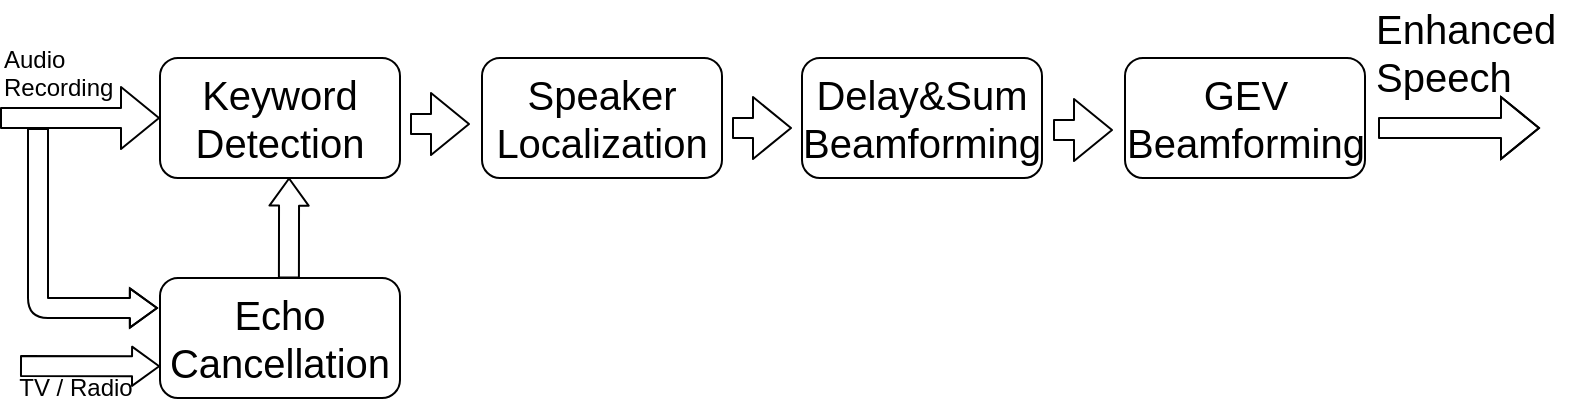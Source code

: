 <mxfile version="10.5.0" type="github"><diagram id="11hvVeXxNROUCZKkEtCG" name="Page-1"><mxGraphModel dx="892" dy="479" grid="1" gridSize="10" guides="1" tooltips="1" connect="1" arrows="1" fold="1" page="1" pageScale="1" pageWidth="1169" pageHeight="827" math="0" shadow="0"><root><mxCell id="0"/><mxCell id="1" parent="0"/><mxCell id="1UxN51Z8YoHTPrD4QQ8p-1" value="&lt;div style=&quot;font-size: 20px&quot;&gt;&lt;font style=&quot;font-size: 20px&quot;&gt;Speaker&lt;/font&gt;&lt;/div&gt;&lt;div style=&quot;font-size: 20px&quot;&gt;&lt;font style=&quot;font-size: 20px&quot;&gt;Localization&lt;br&gt;&lt;/font&gt;&lt;/div&gt;" style="rounded=1;whiteSpace=wrap;html=1;comic=0;" parent="1" vertex="1"><mxGeometry x="481" y="240" width="120" height="60" as="geometry"/></mxCell><mxCell id="1UxN51Z8YoHTPrD4QQ8p-2" value="&lt;div style=&quot;font-size: 20px&quot;&gt;&lt;font style=&quot;font-size: 20px&quot;&gt;Keyword&lt;/font&gt;&lt;/div&gt;&lt;div style=&quot;font-size: 20px&quot;&gt;&lt;font style=&quot;font-size: 20px&quot;&gt;Detection&lt;br&gt;&lt;/font&gt;&lt;/div&gt;" style="rounded=1;whiteSpace=wrap;html=1;comic=0;" parent="1" vertex="1"><mxGeometry x="320" y="240" width="120" height="60" as="geometry"/></mxCell><mxCell id="1UxN51Z8YoHTPrD4QQ8p-3" value="&lt;div style=&quot;font-size: 20px&quot;&gt;&lt;font style=&quot;font-size: 20px&quot;&gt;Delay&amp;amp;Sum&lt;/font&gt;&lt;/div&gt;&lt;div style=&quot;font-size: 20px&quot;&gt;&lt;font style=&quot;font-size: 20px&quot;&gt;Beamforming&lt;br&gt;&lt;/font&gt;&lt;/div&gt;" style="rounded=1;whiteSpace=wrap;html=1;comic=0;" parent="1" vertex="1"><mxGeometry x="641" y="240" width="120" height="60" as="geometry"/></mxCell><mxCell id="1UxN51Z8YoHTPrD4QQ8p-4" value="&lt;div style=&quot;font-size: 20px&quot;&gt;&lt;font style=&quot;font-size: 20px&quot;&gt;GEV&lt;/font&gt;&lt;/div&gt;&lt;div style=&quot;font-size: 20px&quot;&gt;&lt;font style=&quot;font-size: 20px&quot;&gt;Beamforming&lt;br&gt;&lt;/font&gt;&lt;/div&gt;" style="rounded=1;whiteSpace=wrap;html=1;comic=0;" parent="1" vertex="1"><mxGeometry x="802.5" y="240" width="120" height="60" as="geometry"/></mxCell><mxCell id="PGzzOG9i3HHekwMgvBpW-1" value="" style="shape=flexArrow;endArrow=classic;html=1;" edge="1" parent="1"><mxGeometry width="50" height="50" relative="1" as="geometry"><mxPoint x="445" y="273" as="sourcePoint"/><mxPoint x="475" y="273" as="targetPoint"/></mxGeometry></mxCell><mxCell id="PGzzOG9i3HHekwMgvBpW-2" value="" style="shape=flexArrow;endArrow=classic;html=1;" edge="1" parent="1"><mxGeometry width="50" height="50" relative="1" as="geometry"><mxPoint x="606" y="275" as="sourcePoint"/><mxPoint x="636" y="275" as="targetPoint"/></mxGeometry></mxCell><mxCell id="PGzzOG9i3HHekwMgvBpW-3" value="" style="shape=flexArrow;endArrow=classic;html=1;" edge="1" parent="1"><mxGeometry width="50" height="50" relative="1" as="geometry"><mxPoint x="766.5" y="276" as="sourcePoint"/><mxPoint x="796.5" y="276" as="targetPoint"/></mxGeometry></mxCell><mxCell id="PGzzOG9i3HHekwMgvBpW-4" value="&lt;font style=&quot;font-size: 20px&quot;&gt;Echo Cancellation&lt;/font&gt;" style="rounded=1;whiteSpace=wrap;html=1;comic=0;" vertex="1" parent="1"><mxGeometry x="320" y="350" width="120" height="60" as="geometry"/></mxCell><mxCell id="PGzzOG9i3HHekwMgvBpW-6" value="TV / Radio" style="text;html=1;strokeColor=none;fillColor=none;align=center;verticalAlign=middle;whiteSpace=wrap;rounded=0;" vertex="1" parent="1"><mxGeometry x="248" y="395" width="60" height="20" as="geometry"/></mxCell><mxCell id="PGzzOG9i3HHekwMgvBpW-8" value="" style="shape=flexArrow;endArrow=classic;html=1;entryX=0;entryY=0.5;entryDx=0;entryDy=0;" edge="1" parent="1" target="1UxN51Z8YoHTPrD4QQ8p-2"><mxGeometry width="50" height="50" relative="1" as="geometry"><mxPoint x="240" y="270" as="sourcePoint"/><mxPoint x="260" y="259.302" as="targetPoint"/></mxGeometry></mxCell><mxCell id="PGzzOG9i3HHekwMgvBpW-9" value="" style="shape=flexArrow;endArrow=classic;html=1;endWidth=8.605;endSize=4.186;exitX=0.537;exitY=0.02;exitDx=0;exitDy=0;exitPerimeter=0;entryX=0.538;entryY=1.013;entryDx=0;entryDy=0;entryPerimeter=0;" edge="1" parent="1"><mxGeometry width="50" height="50" relative="1" as="geometry"><mxPoint x="384.457" y="350.225" as="sourcePoint"/><mxPoint x="384.535" y="299.76" as="targetPoint"/></mxGeometry></mxCell><mxCell id="PGzzOG9i3HHekwMgvBpW-11" value="&lt;div&gt;Audio &lt;br&gt;&lt;/div&gt;&lt;div&gt;Recording&lt;/div&gt;" style="text;html=1;resizable=0;points=[];autosize=1;align=left;verticalAlign=top;spacingTop=-4;" vertex="1" parent="1"><mxGeometry x="240" y="231" width="70" height="30" as="geometry"/></mxCell><mxCell id="PGzzOG9i3HHekwMgvBpW-13" value="" style="shape=flexArrow;endArrow=classic;html=1;endWidth=8.605;endSize=4.186;" edge="1" parent="1"><mxGeometry width="50" height="50" relative="1" as="geometry"><mxPoint x="259" y="275" as="sourcePoint"/><mxPoint x="319" y="365" as="targetPoint"/><Array as="points"><mxPoint x="259" y="365"/></Array></mxGeometry></mxCell><mxCell id="PGzzOG9i3HHekwMgvBpW-14" value="" style="shape=flexArrow;endArrow=classic;html=1;" edge="1" parent="1"><mxGeometry width="50" height="50" relative="1" as="geometry"><mxPoint x="929" y="275" as="sourcePoint"/><mxPoint x="1010" y="275" as="targetPoint"/><Array as="points"><mxPoint x="962" y="275"/></Array></mxGeometry></mxCell><mxCell id="PGzzOG9i3HHekwMgvBpW-15" value="&lt;div&gt;&lt;font style=&quot;font-size: 20px&quot;&gt;Enhanced&lt;/font&gt;&lt;/div&gt;&lt;div&gt;&lt;font style=&quot;font-size: 20px&quot;&gt; Speech&lt;/font&gt;&lt;/div&gt;" style="text;html=1;resizable=0;points=[];autosize=1;align=left;verticalAlign=top;spacingTop=-4;" vertex="1" parent="1"><mxGeometry x="926" y="211" width="110" height="40" as="geometry"/></mxCell><mxCell id="PGzzOG9i3HHekwMgvBpW-16" value="" style="shape=flexArrow;endArrow=classic;html=1;endWidth=8.605;endSize=4.186;entryX=0;entryY=0.837;entryDx=0;entryDy=0;entryPerimeter=0;" edge="1" parent="1"><mxGeometry width="50" height="50" relative="1" as="geometry"><mxPoint x="250" y="394" as="sourcePoint"/><mxPoint x="320.078" y="394.146" as="targetPoint"/></mxGeometry></mxCell></root></mxGraphModel></diagram></mxfile>
